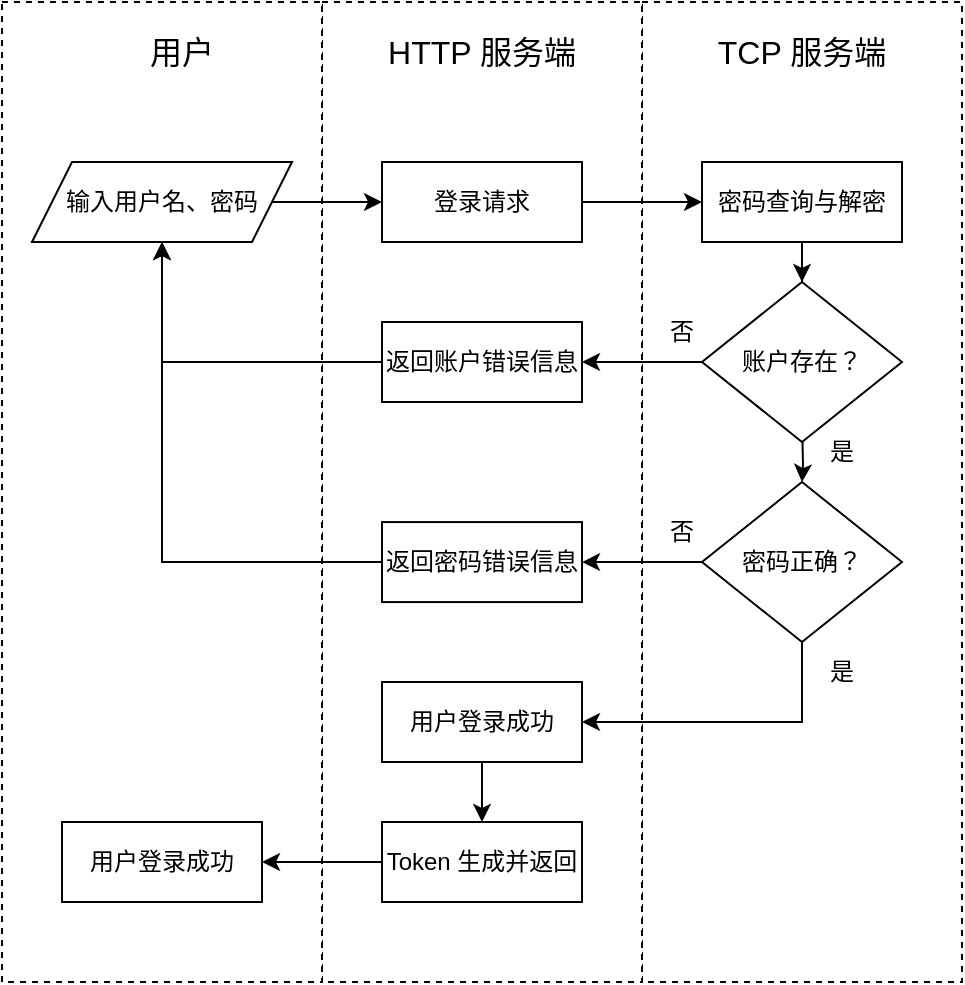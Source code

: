 <mxfile version="19.0.3" type="device"><diagram id="CYAHpoIFdGdZup0Rj7S2" name="第 1 页"><mxGraphModel dx="691" dy="455" grid="1" gridSize="10" guides="1" tooltips="1" connect="1" arrows="1" fold="1" page="1" pageScale="1" pageWidth="827" pageHeight="1169" math="0" shadow="0"><root><mxCell id="0"/><mxCell id="1" parent="0"/><mxCell id="jS8FDksqpR2VcmP0Acc4-127" value="" style="rounded=0;whiteSpace=wrap;html=1;fontSize=16;dashed=1;" vertex="1" parent="1"><mxGeometry x="480" y="70" width="160" height="490" as="geometry"/></mxCell><mxCell id="jS8FDksqpR2VcmP0Acc4-126" value="" style="rounded=0;whiteSpace=wrap;html=1;fontSize=16;dashed=1;" vertex="1" parent="1"><mxGeometry x="320" y="70" width="160" height="490" as="geometry"/></mxCell><mxCell id="jS8FDksqpR2VcmP0Acc4-125" value="" style="rounded=0;whiteSpace=wrap;html=1;fontSize=16;dashed=1;" vertex="1" parent="1"><mxGeometry x="160" y="70" width="160" height="490" as="geometry"/></mxCell><mxCell id="jS8FDksqpR2VcmP0Acc4-48" value="" style="edgeStyle=orthogonalEdgeStyle;rounded=0;orthogonalLoop=1;jettySize=auto;html=1;" edge="1" parent="1" source="jS8FDksqpR2VcmP0Acc4-46" target="jS8FDksqpR2VcmP0Acc4-47"><mxGeometry relative="1" as="geometry"/></mxCell><mxCell id="jS8FDksqpR2VcmP0Acc4-46" value="输入用户名、密码" style="shape=parallelogram;perimeter=parallelogramPerimeter;whiteSpace=wrap;html=1;fixedSize=1;" vertex="1" parent="1"><mxGeometry x="175" y="150" width="130" height="40" as="geometry"/></mxCell><mxCell id="jS8FDksqpR2VcmP0Acc4-50" value="" style="edgeStyle=orthogonalEdgeStyle;rounded=0;orthogonalLoop=1;jettySize=auto;html=1;" edge="1" parent="1" source="jS8FDksqpR2VcmP0Acc4-47" target="jS8FDksqpR2VcmP0Acc4-49"><mxGeometry relative="1" as="geometry"/></mxCell><mxCell id="jS8FDksqpR2VcmP0Acc4-47" value="登录请求" style="rounded=0;whiteSpace=wrap;html=1;" vertex="1" parent="1"><mxGeometry x="350" y="150" width="100" height="40" as="geometry"/></mxCell><mxCell id="jS8FDksqpR2VcmP0Acc4-53" value="" style="edgeStyle=orthogonalEdgeStyle;rounded=0;orthogonalLoop=1;jettySize=auto;html=1;" edge="1" parent="1" source="jS8FDksqpR2VcmP0Acc4-49" target="jS8FDksqpR2VcmP0Acc4-52"><mxGeometry relative="1" as="geometry"/></mxCell><mxCell id="jS8FDksqpR2VcmP0Acc4-49" value="密码查询与解密" style="rounded=0;whiteSpace=wrap;html=1;" vertex="1" parent="1"><mxGeometry x="510" y="150" width="100" height="40" as="geometry"/></mxCell><mxCell id="jS8FDksqpR2VcmP0Acc4-57" value="" style="edgeStyle=orthogonalEdgeStyle;rounded=0;orthogonalLoop=1;jettySize=auto;html=1;" edge="1" parent="1" source="jS8FDksqpR2VcmP0Acc4-52" target="jS8FDksqpR2VcmP0Acc4-56"><mxGeometry relative="1" as="geometry"/></mxCell><mxCell id="jS8FDksqpR2VcmP0Acc4-65" value="" style="edgeStyle=orthogonalEdgeStyle;rounded=0;orthogonalLoop=1;jettySize=auto;html=1;" edge="1" parent="1" target="jS8FDksqpR2VcmP0Acc4-64"><mxGeometry relative="1" as="geometry"><mxPoint x="560.034" y="280.002" as="sourcePoint"/></mxGeometry></mxCell><mxCell id="jS8FDksqpR2VcmP0Acc4-52" value="账户存在？" style="rhombus;whiteSpace=wrap;html=1;" vertex="1" parent="1"><mxGeometry x="510" y="210" width="100" height="80" as="geometry"/></mxCell><mxCell id="jS8FDksqpR2VcmP0Acc4-55" value="否" style="text;html=1;strokeColor=none;fillColor=none;align=center;verticalAlign=middle;whiteSpace=wrap;rounded=0;" vertex="1" parent="1"><mxGeometry x="470" y="220" width="60" height="30" as="geometry"/></mxCell><mxCell id="jS8FDksqpR2VcmP0Acc4-56" value="返回账户错误信息" style="rounded=0;whiteSpace=wrap;html=1;" vertex="1" parent="1"><mxGeometry x="350" y="230" width="100" height="40" as="geometry"/></mxCell><mxCell id="jS8FDksqpR2VcmP0Acc4-58" value="" style="edgeStyle=segmentEdgeStyle;endArrow=classic;html=1;rounded=0;entryX=0.5;entryY=1;entryDx=0;entryDy=0;exitX=0;exitY=0.5;exitDx=0;exitDy=0;" edge="1" parent="1" source="jS8FDksqpR2VcmP0Acc4-56" target="jS8FDksqpR2VcmP0Acc4-46"><mxGeometry width="50" height="50" relative="1" as="geometry"><mxPoint x="390" y="230" as="sourcePoint"/><mxPoint x="440" y="180" as="targetPoint"/></mxGeometry></mxCell><mxCell id="jS8FDksqpR2VcmP0Acc4-59" value="返回密码错误信息" style="rounded=0;whiteSpace=wrap;html=1;" vertex="1" parent="1"><mxGeometry x="350" y="330.03" width="100" height="40" as="geometry"/></mxCell><mxCell id="jS8FDksqpR2VcmP0Acc4-66" value="" style="edgeStyle=orthogonalEdgeStyle;rounded=0;orthogonalLoop=1;jettySize=auto;html=1;" edge="1" parent="1" source="jS8FDksqpR2VcmP0Acc4-64" target="jS8FDksqpR2VcmP0Acc4-59"><mxGeometry relative="1" as="geometry"/></mxCell><mxCell id="jS8FDksqpR2VcmP0Acc4-64" value="密码正确？" style="rhombus;whiteSpace=wrap;html=1;" vertex="1" parent="1"><mxGeometry x="510" y="310.03" width="100" height="80" as="geometry"/></mxCell><mxCell id="jS8FDksqpR2VcmP0Acc4-67" value="否" style="text;html=1;strokeColor=none;fillColor=none;align=center;verticalAlign=middle;whiteSpace=wrap;rounded=0;" vertex="1" parent="1"><mxGeometry x="470" y="320.03" width="60" height="30" as="geometry"/></mxCell><mxCell id="jS8FDksqpR2VcmP0Acc4-68" value="是" style="text;html=1;strokeColor=none;fillColor=none;align=center;verticalAlign=middle;whiteSpace=wrap;rounded=0;" vertex="1" parent="1"><mxGeometry x="550" y="280.03" width="60" height="30" as="geometry"/></mxCell><mxCell id="jS8FDksqpR2VcmP0Acc4-129" value="" style="edgeStyle=orthogonalEdgeStyle;rounded=0;orthogonalLoop=1;jettySize=auto;html=1;fontSize=16;" edge="1" parent="1" source="jS8FDksqpR2VcmP0Acc4-70" target="jS8FDksqpR2VcmP0Acc4-128"><mxGeometry relative="1" as="geometry"/></mxCell><mxCell id="jS8FDksqpR2VcmP0Acc4-70" value="用户登录成功" style="rounded=0;whiteSpace=wrap;html=1;" vertex="1" parent="1"><mxGeometry x="350" y="410" width="100" height="40" as="geometry"/></mxCell><mxCell id="jS8FDksqpR2VcmP0Acc4-72" value="" style="edgeStyle=segmentEdgeStyle;endArrow=classic;html=1;rounded=0;entryX=1;entryY=0.5;entryDx=0;entryDy=0;exitX=0.5;exitY=1;exitDx=0;exitDy=0;" edge="1" parent="1" source="jS8FDksqpR2VcmP0Acc4-64" target="jS8FDksqpR2VcmP0Acc4-70"><mxGeometry width="50" height="50" relative="1" as="geometry"><mxPoint x="560" y="410" as="sourcePoint"/><mxPoint x="440" y="290" as="targetPoint"/><Array as="points"><mxPoint x="560" y="430"/></Array></mxGeometry></mxCell><mxCell id="jS8FDksqpR2VcmP0Acc4-73" value="是" style="text;html=1;strokeColor=none;fillColor=none;align=center;verticalAlign=middle;whiteSpace=wrap;rounded=0;" vertex="1" parent="1"><mxGeometry x="550" y="390.03" width="60" height="30" as="geometry"/></mxCell><mxCell id="jS8FDksqpR2VcmP0Acc4-74" value="" style="edgeStyle=segmentEdgeStyle;endArrow=classic;html=1;rounded=0;entryX=0.5;entryY=1;entryDx=0;entryDy=0;exitX=0;exitY=0.5;exitDx=0;exitDy=0;" edge="1" parent="1" source="jS8FDksqpR2VcmP0Acc4-59" target="jS8FDksqpR2VcmP0Acc4-46"><mxGeometry width="50" height="50" relative="1" as="geometry"><mxPoint x="340" y="350" as="sourcePoint"/><mxPoint x="230.0" y="290" as="targetPoint"/></mxGeometry></mxCell><mxCell id="jS8FDksqpR2VcmP0Acc4-93" value="&lt;font style=&quot;font-size: 16px;&quot;&gt;用户&lt;/font&gt;" style="text;html=1;strokeColor=none;fillColor=none;align=center;verticalAlign=middle;whiteSpace=wrap;rounded=0;" vertex="1" parent="1"><mxGeometry x="220" y="80" width="60" height="30" as="geometry"/></mxCell><mxCell id="jS8FDksqpR2VcmP0Acc4-95" value="&lt;font style=&quot;font-size: 16px;&quot;&gt;HTTP 服务端&lt;/font&gt;" style="text;html=1;strokeColor=none;fillColor=none;align=center;verticalAlign=middle;whiteSpace=wrap;rounded=0;" vertex="1" parent="1"><mxGeometry x="350" y="80" width="100" height="30" as="geometry"/></mxCell><mxCell id="jS8FDksqpR2VcmP0Acc4-98" value="&lt;font style=&quot;font-size: 16px;&quot;&gt;TCP 服务端&lt;/font&gt;" style="text;html=1;strokeColor=none;fillColor=none;align=center;verticalAlign=middle;whiteSpace=wrap;rounded=0;" vertex="1" parent="1"><mxGeometry x="510" y="80" width="100" height="30" as="geometry"/></mxCell><mxCell id="jS8FDksqpR2VcmP0Acc4-132" value="" style="edgeStyle=orthogonalEdgeStyle;rounded=0;orthogonalLoop=1;jettySize=auto;html=1;fontSize=16;" edge="1" parent="1" source="jS8FDksqpR2VcmP0Acc4-128" target="jS8FDksqpR2VcmP0Acc4-131"><mxGeometry relative="1" as="geometry"/></mxCell><mxCell id="jS8FDksqpR2VcmP0Acc4-128" value="Token 生成并返回" style="rounded=0;whiteSpace=wrap;html=1;" vertex="1" parent="1"><mxGeometry x="350" y="480" width="100" height="40" as="geometry"/></mxCell><mxCell id="jS8FDksqpR2VcmP0Acc4-131" value="用户登录成功" style="rounded=0;whiteSpace=wrap;html=1;" vertex="1" parent="1"><mxGeometry x="190" y="480" width="100" height="40" as="geometry"/></mxCell></root></mxGraphModel></diagram></mxfile>